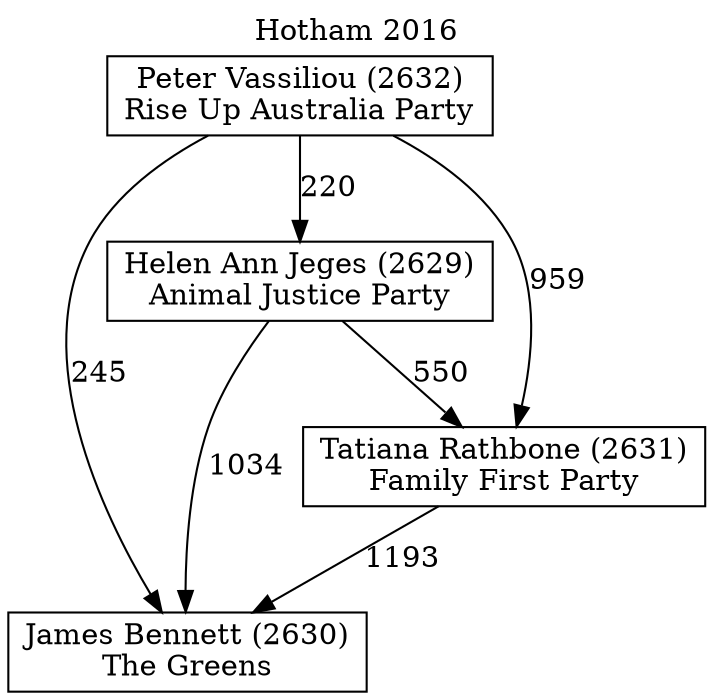 // House preference flow
digraph "James Bennett (2630)_Hotham_2016" {
	graph [label="Hotham 2016" labelloc=t mclimit=10]
	node [shape=box]
	"Helen Ann Jeges (2629)" [label="Helen Ann Jeges (2629)
Animal Justice Party"]
	"James Bennett (2630)" [label="James Bennett (2630)
The Greens"]
	"Peter Vassiliou (2632)" [label="Peter Vassiliou (2632)
Rise Up Australia Party"]
	"Tatiana Rathbone (2631)" [label="Tatiana Rathbone (2631)
Family First Party"]
	"Helen Ann Jeges (2629)" -> "James Bennett (2630)" [label=1034]
	"Helen Ann Jeges (2629)" -> "Tatiana Rathbone (2631)" [label=550]
	"Peter Vassiliou (2632)" -> "Helen Ann Jeges (2629)" [label=220]
	"Peter Vassiliou (2632)" -> "James Bennett (2630)" [label=245]
	"Peter Vassiliou (2632)" -> "Tatiana Rathbone (2631)" [label=959]
	"Tatiana Rathbone (2631)" -> "James Bennett (2630)" [label=1193]
}
